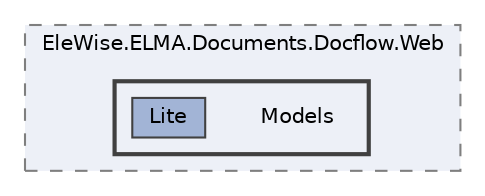 digraph "Web/Modules/EleWise.ELMA.Documents.Docflow.Web/Models"
{
 // LATEX_PDF_SIZE
  bgcolor="transparent";
  edge [fontname=Helvetica,fontsize=10,labelfontname=Helvetica,labelfontsize=10];
  node [fontname=Helvetica,fontsize=10,shape=box,height=0.2,width=0.4];
  compound=true
  subgraph clusterdir_ba52edece981b4f21cbf7e0bbcb9a866 {
    graph [ bgcolor="#edf0f7", pencolor="grey50", label="EleWise.ELMA.Documents.Docflow.Web", fontname=Helvetica,fontsize=10 style="filled,dashed", URL="dir_ba52edece981b4f21cbf7e0bbcb9a866.html",tooltip=""]
  subgraph clusterdir_a7ac37eda970a1362d8bf515cebc4c1e {
    graph [ bgcolor="#edf0f7", pencolor="grey25", label="", fontname=Helvetica,fontsize=10 style="filled,bold", URL="dir_a7ac37eda970a1362d8bf515cebc4c1e.html",tooltip=""]
    dir_a7ac37eda970a1362d8bf515cebc4c1e [shape=plaintext, label="Models"];
  dir_41344c935883f1ac41630bb9e342a000 [label="Lite", fillcolor="#a2b4d6", color="grey25", style="filled", URL="dir_41344c935883f1ac41630bb9e342a000.html",tooltip=""];
  }
  }
}
